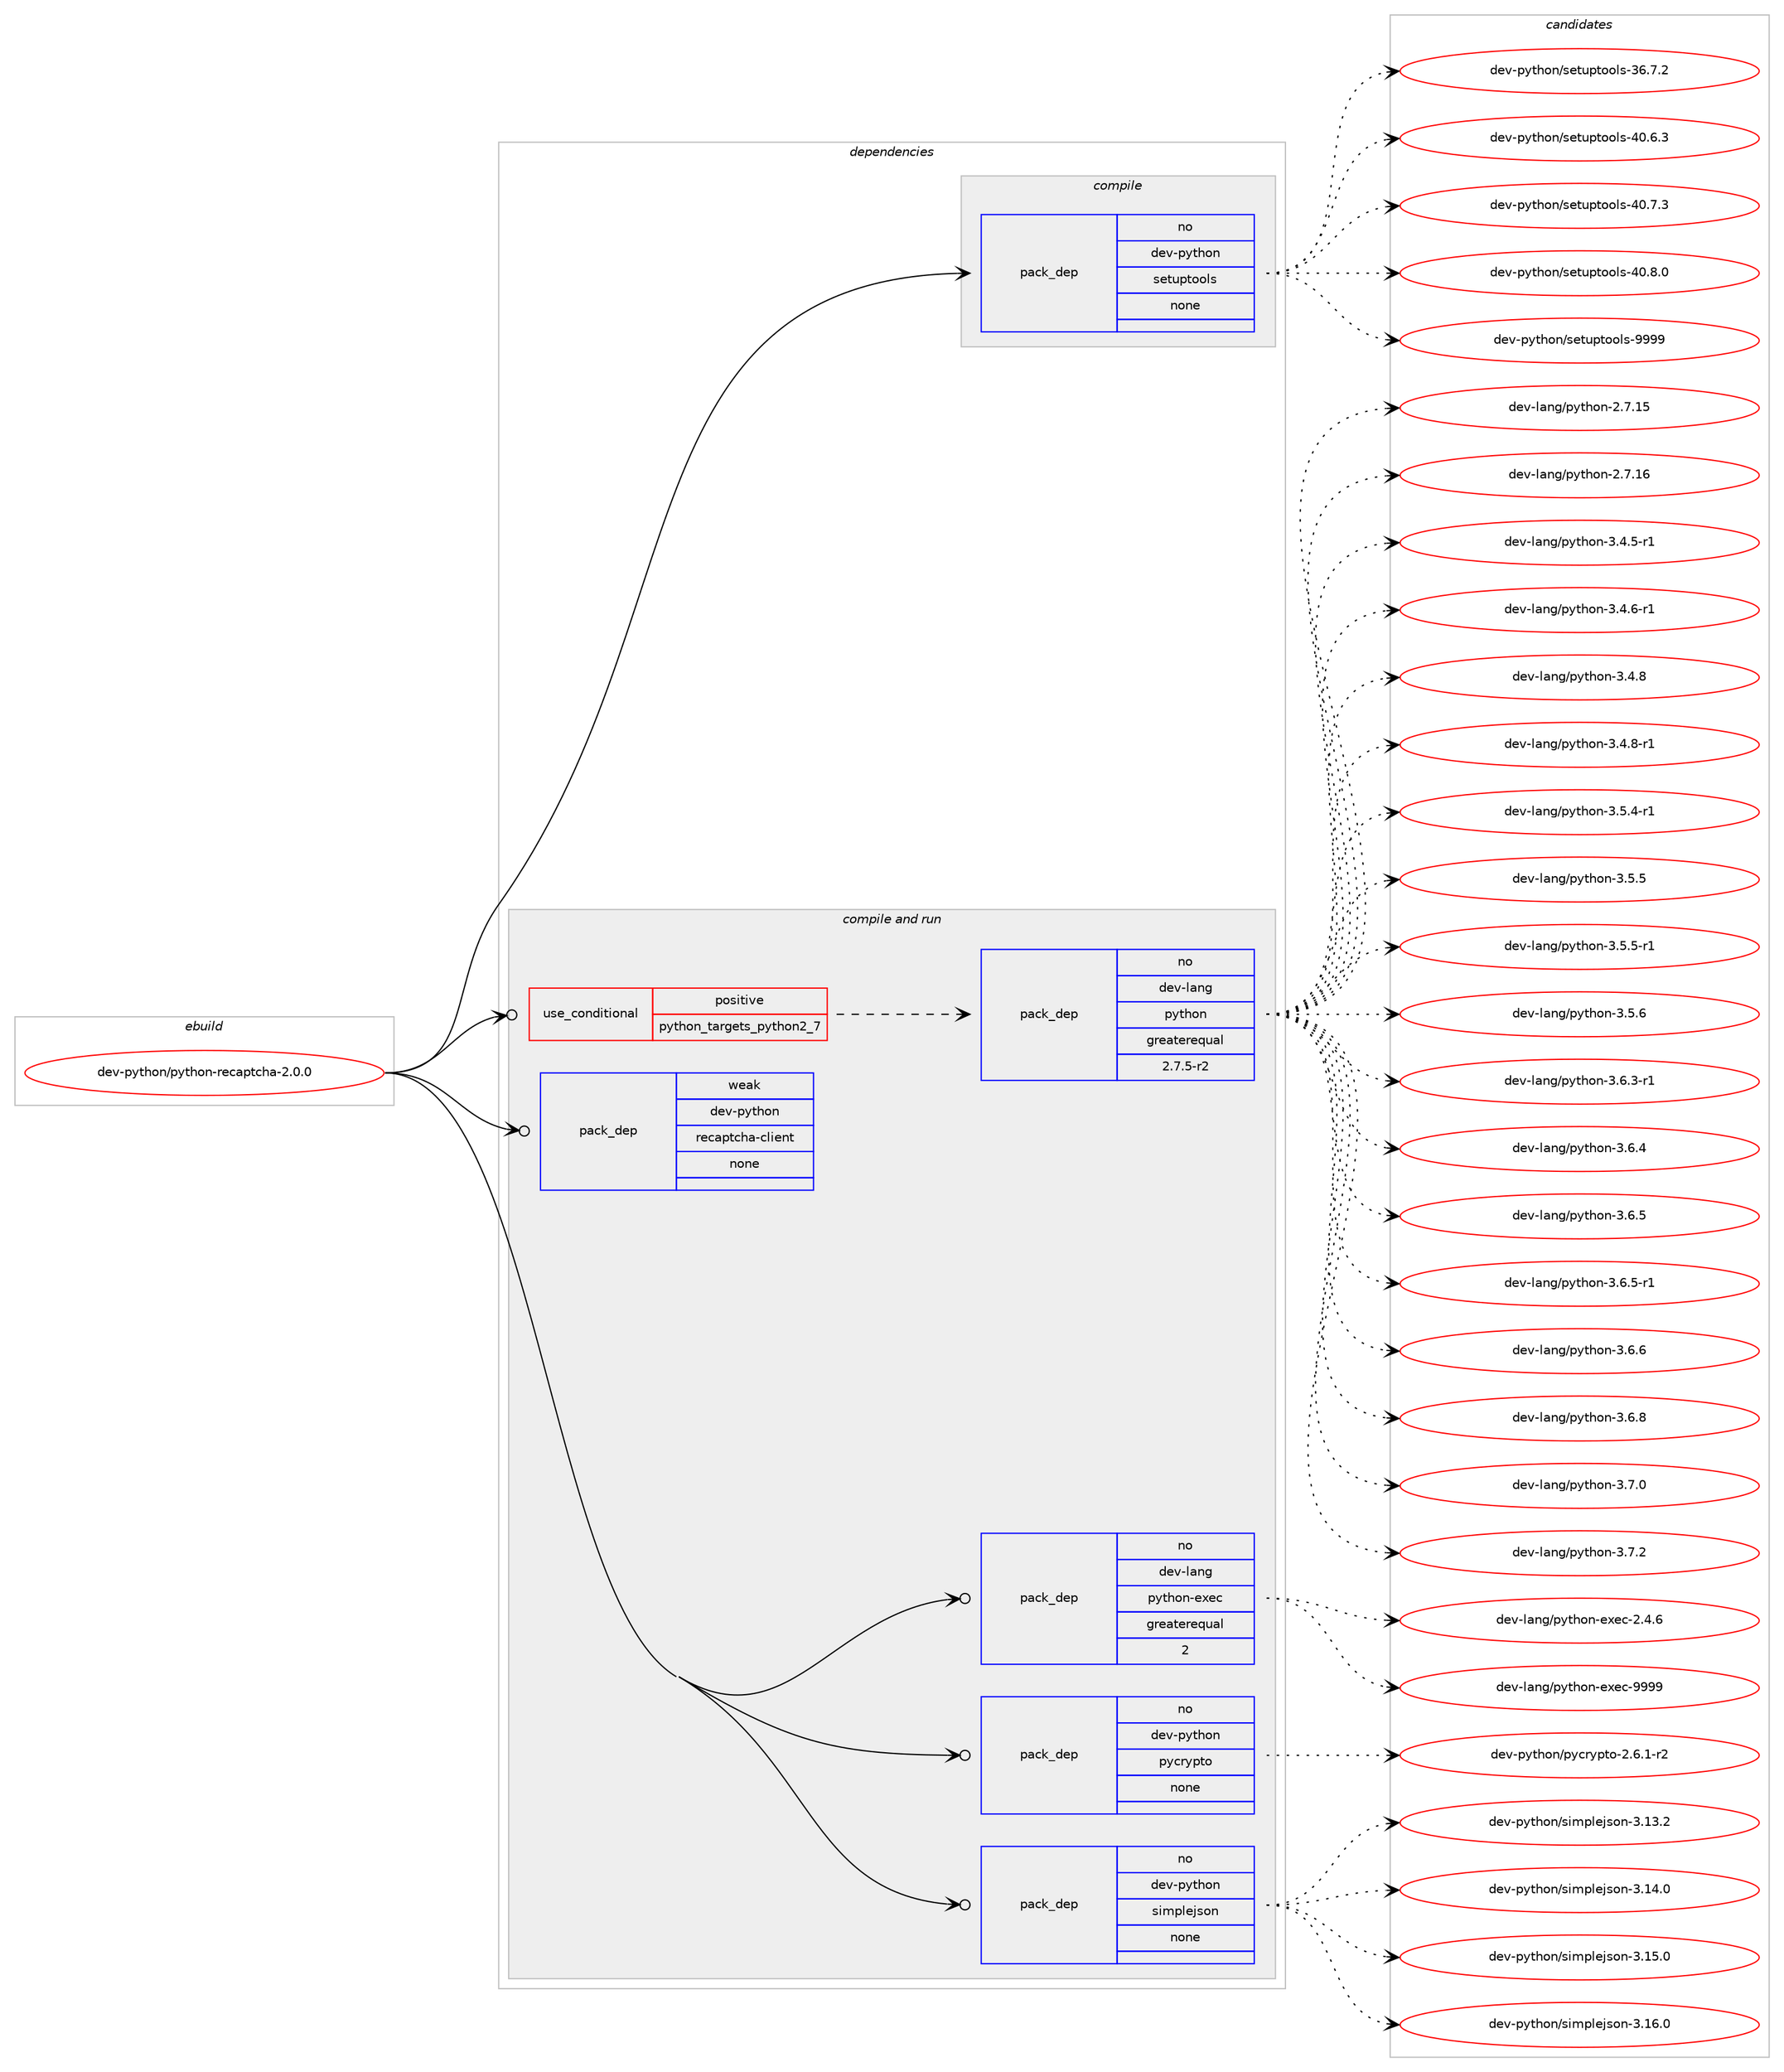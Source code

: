 digraph prolog {

# *************
# Graph options
# *************

newrank=true;
concentrate=true;
compound=true;
graph [rankdir=LR,fontname=Helvetica,fontsize=10,ranksep=1.5];#, ranksep=2.5, nodesep=0.2];
edge  [arrowhead=vee];
node  [fontname=Helvetica,fontsize=10];

# **********
# The ebuild
# **********

subgraph cluster_leftcol {
color=gray;
rank=same;
label=<<i>ebuild</i>>;
id [label="dev-python/python-recaptcha-2.0.0", color=red, width=4, href="../dev-python/python-recaptcha-2.0.0.svg"];
}

# ****************
# The dependencies
# ****************

subgraph cluster_midcol {
color=gray;
label=<<i>dependencies</i>>;
subgraph cluster_compile {
fillcolor="#eeeeee";
style=filled;
label=<<i>compile</i>>;
subgraph pack1030080 {
dependency1436409 [label=<<TABLE BORDER="0" CELLBORDER="1" CELLSPACING="0" CELLPADDING="4" WIDTH="220"><TR><TD ROWSPAN="6" CELLPADDING="30">pack_dep</TD></TR><TR><TD WIDTH="110">no</TD></TR><TR><TD>dev-python</TD></TR><TR><TD>setuptools</TD></TR><TR><TD>none</TD></TR><TR><TD></TD></TR></TABLE>>, shape=none, color=blue];
}
id:e -> dependency1436409:w [weight=20,style="solid",arrowhead="vee"];
}
subgraph cluster_compileandrun {
fillcolor="#eeeeee";
style=filled;
label=<<i>compile and run</i>>;
subgraph cond382975 {
dependency1436410 [label=<<TABLE BORDER="0" CELLBORDER="1" CELLSPACING="0" CELLPADDING="4"><TR><TD ROWSPAN="3" CELLPADDING="10">use_conditional</TD></TR><TR><TD>positive</TD></TR><TR><TD>python_targets_python2_7</TD></TR></TABLE>>, shape=none, color=red];
subgraph pack1030081 {
dependency1436411 [label=<<TABLE BORDER="0" CELLBORDER="1" CELLSPACING="0" CELLPADDING="4" WIDTH="220"><TR><TD ROWSPAN="6" CELLPADDING="30">pack_dep</TD></TR><TR><TD WIDTH="110">no</TD></TR><TR><TD>dev-lang</TD></TR><TR><TD>python</TD></TR><TR><TD>greaterequal</TD></TR><TR><TD>2.7.5-r2</TD></TR></TABLE>>, shape=none, color=blue];
}
dependency1436410:e -> dependency1436411:w [weight=20,style="dashed",arrowhead="vee"];
}
id:e -> dependency1436410:w [weight=20,style="solid",arrowhead="odotvee"];
subgraph pack1030082 {
dependency1436412 [label=<<TABLE BORDER="0" CELLBORDER="1" CELLSPACING="0" CELLPADDING="4" WIDTH="220"><TR><TD ROWSPAN="6" CELLPADDING="30">pack_dep</TD></TR><TR><TD WIDTH="110">no</TD></TR><TR><TD>dev-lang</TD></TR><TR><TD>python-exec</TD></TR><TR><TD>greaterequal</TD></TR><TR><TD>2</TD></TR></TABLE>>, shape=none, color=blue];
}
id:e -> dependency1436412:w [weight=20,style="solid",arrowhead="odotvee"];
subgraph pack1030083 {
dependency1436413 [label=<<TABLE BORDER="0" CELLBORDER="1" CELLSPACING="0" CELLPADDING="4" WIDTH="220"><TR><TD ROWSPAN="6" CELLPADDING="30">pack_dep</TD></TR><TR><TD WIDTH="110">no</TD></TR><TR><TD>dev-python</TD></TR><TR><TD>pycrypto</TD></TR><TR><TD>none</TD></TR><TR><TD></TD></TR></TABLE>>, shape=none, color=blue];
}
id:e -> dependency1436413:w [weight=20,style="solid",arrowhead="odotvee"];
subgraph pack1030084 {
dependency1436414 [label=<<TABLE BORDER="0" CELLBORDER="1" CELLSPACING="0" CELLPADDING="4" WIDTH="220"><TR><TD ROWSPAN="6" CELLPADDING="30">pack_dep</TD></TR><TR><TD WIDTH="110">no</TD></TR><TR><TD>dev-python</TD></TR><TR><TD>simplejson</TD></TR><TR><TD>none</TD></TR><TR><TD></TD></TR></TABLE>>, shape=none, color=blue];
}
id:e -> dependency1436414:w [weight=20,style="solid",arrowhead="odotvee"];
subgraph pack1030085 {
dependency1436415 [label=<<TABLE BORDER="0" CELLBORDER="1" CELLSPACING="0" CELLPADDING="4" WIDTH="220"><TR><TD ROWSPAN="6" CELLPADDING="30">pack_dep</TD></TR><TR><TD WIDTH="110">weak</TD></TR><TR><TD>dev-python</TD></TR><TR><TD>recaptcha-client</TD></TR><TR><TD>none</TD></TR><TR><TD></TD></TR></TABLE>>, shape=none, color=blue];
}
id:e -> dependency1436415:w [weight=20,style="solid",arrowhead="odotvee"];
}
subgraph cluster_run {
fillcolor="#eeeeee";
style=filled;
label=<<i>run</i>>;
}
}

# **************
# The candidates
# **************

subgraph cluster_choices {
rank=same;
color=gray;
label=<<i>candidates</i>>;

subgraph choice1030080 {
color=black;
nodesep=1;
choice100101118451121211161041111104711510111611711211611111110811545515446554650 [label="dev-python/setuptools-36.7.2", color=red, width=4,href="../dev-python/setuptools-36.7.2.svg"];
choice100101118451121211161041111104711510111611711211611111110811545524846544651 [label="dev-python/setuptools-40.6.3", color=red, width=4,href="../dev-python/setuptools-40.6.3.svg"];
choice100101118451121211161041111104711510111611711211611111110811545524846554651 [label="dev-python/setuptools-40.7.3", color=red, width=4,href="../dev-python/setuptools-40.7.3.svg"];
choice100101118451121211161041111104711510111611711211611111110811545524846564648 [label="dev-python/setuptools-40.8.0", color=red, width=4,href="../dev-python/setuptools-40.8.0.svg"];
choice10010111845112121116104111110471151011161171121161111111081154557575757 [label="dev-python/setuptools-9999", color=red, width=4,href="../dev-python/setuptools-9999.svg"];
dependency1436409:e -> choice100101118451121211161041111104711510111611711211611111110811545515446554650:w [style=dotted,weight="100"];
dependency1436409:e -> choice100101118451121211161041111104711510111611711211611111110811545524846544651:w [style=dotted,weight="100"];
dependency1436409:e -> choice100101118451121211161041111104711510111611711211611111110811545524846554651:w [style=dotted,weight="100"];
dependency1436409:e -> choice100101118451121211161041111104711510111611711211611111110811545524846564648:w [style=dotted,weight="100"];
dependency1436409:e -> choice10010111845112121116104111110471151011161171121161111111081154557575757:w [style=dotted,weight="100"];
}
subgraph choice1030081 {
color=black;
nodesep=1;
choice10010111845108971101034711212111610411111045504655464953 [label="dev-lang/python-2.7.15", color=red, width=4,href="../dev-lang/python-2.7.15.svg"];
choice10010111845108971101034711212111610411111045504655464954 [label="dev-lang/python-2.7.16", color=red, width=4,href="../dev-lang/python-2.7.16.svg"];
choice1001011184510897110103471121211161041111104551465246534511449 [label="dev-lang/python-3.4.5-r1", color=red, width=4,href="../dev-lang/python-3.4.5-r1.svg"];
choice1001011184510897110103471121211161041111104551465246544511449 [label="dev-lang/python-3.4.6-r1", color=red, width=4,href="../dev-lang/python-3.4.6-r1.svg"];
choice100101118451089711010347112121116104111110455146524656 [label="dev-lang/python-3.4.8", color=red, width=4,href="../dev-lang/python-3.4.8.svg"];
choice1001011184510897110103471121211161041111104551465246564511449 [label="dev-lang/python-3.4.8-r1", color=red, width=4,href="../dev-lang/python-3.4.8-r1.svg"];
choice1001011184510897110103471121211161041111104551465346524511449 [label="dev-lang/python-3.5.4-r1", color=red, width=4,href="../dev-lang/python-3.5.4-r1.svg"];
choice100101118451089711010347112121116104111110455146534653 [label="dev-lang/python-3.5.5", color=red, width=4,href="../dev-lang/python-3.5.5.svg"];
choice1001011184510897110103471121211161041111104551465346534511449 [label="dev-lang/python-3.5.5-r1", color=red, width=4,href="../dev-lang/python-3.5.5-r1.svg"];
choice100101118451089711010347112121116104111110455146534654 [label="dev-lang/python-3.5.6", color=red, width=4,href="../dev-lang/python-3.5.6.svg"];
choice1001011184510897110103471121211161041111104551465446514511449 [label="dev-lang/python-3.6.3-r1", color=red, width=4,href="../dev-lang/python-3.6.3-r1.svg"];
choice100101118451089711010347112121116104111110455146544652 [label="dev-lang/python-3.6.4", color=red, width=4,href="../dev-lang/python-3.6.4.svg"];
choice100101118451089711010347112121116104111110455146544653 [label="dev-lang/python-3.6.5", color=red, width=4,href="../dev-lang/python-3.6.5.svg"];
choice1001011184510897110103471121211161041111104551465446534511449 [label="dev-lang/python-3.6.5-r1", color=red, width=4,href="../dev-lang/python-3.6.5-r1.svg"];
choice100101118451089711010347112121116104111110455146544654 [label="dev-lang/python-3.6.6", color=red, width=4,href="../dev-lang/python-3.6.6.svg"];
choice100101118451089711010347112121116104111110455146544656 [label="dev-lang/python-3.6.8", color=red, width=4,href="../dev-lang/python-3.6.8.svg"];
choice100101118451089711010347112121116104111110455146554648 [label="dev-lang/python-3.7.0", color=red, width=4,href="../dev-lang/python-3.7.0.svg"];
choice100101118451089711010347112121116104111110455146554650 [label="dev-lang/python-3.7.2", color=red, width=4,href="../dev-lang/python-3.7.2.svg"];
dependency1436411:e -> choice10010111845108971101034711212111610411111045504655464953:w [style=dotted,weight="100"];
dependency1436411:e -> choice10010111845108971101034711212111610411111045504655464954:w [style=dotted,weight="100"];
dependency1436411:e -> choice1001011184510897110103471121211161041111104551465246534511449:w [style=dotted,weight="100"];
dependency1436411:e -> choice1001011184510897110103471121211161041111104551465246544511449:w [style=dotted,weight="100"];
dependency1436411:e -> choice100101118451089711010347112121116104111110455146524656:w [style=dotted,weight="100"];
dependency1436411:e -> choice1001011184510897110103471121211161041111104551465246564511449:w [style=dotted,weight="100"];
dependency1436411:e -> choice1001011184510897110103471121211161041111104551465346524511449:w [style=dotted,weight="100"];
dependency1436411:e -> choice100101118451089711010347112121116104111110455146534653:w [style=dotted,weight="100"];
dependency1436411:e -> choice1001011184510897110103471121211161041111104551465346534511449:w [style=dotted,weight="100"];
dependency1436411:e -> choice100101118451089711010347112121116104111110455146534654:w [style=dotted,weight="100"];
dependency1436411:e -> choice1001011184510897110103471121211161041111104551465446514511449:w [style=dotted,weight="100"];
dependency1436411:e -> choice100101118451089711010347112121116104111110455146544652:w [style=dotted,weight="100"];
dependency1436411:e -> choice100101118451089711010347112121116104111110455146544653:w [style=dotted,weight="100"];
dependency1436411:e -> choice1001011184510897110103471121211161041111104551465446534511449:w [style=dotted,weight="100"];
dependency1436411:e -> choice100101118451089711010347112121116104111110455146544654:w [style=dotted,weight="100"];
dependency1436411:e -> choice100101118451089711010347112121116104111110455146544656:w [style=dotted,weight="100"];
dependency1436411:e -> choice100101118451089711010347112121116104111110455146554648:w [style=dotted,weight="100"];
dependency1436411:e -> choice100101118451089711010347112121116104111110455146554650:w [style=dotted,weight="100"];
}
subgraph choice1030082 {
color=black;
nodesep=1;
choice1001011184510897110103471121211161041111104510112010199455046524654 [label="dev-lang/python-exec-2.4.6", color=red, width=4,href="../dev-lang/python-exec-2.4.6.svg"];
choice10010111845108971101034711212111610411111045101120101994557575757 [label="dev-lang/python-exec-9999", color=red, width=4,href="../dev-lang/python-exec-9999.svg"];
dependency1436412:e -> choice1001011184510897110103471121211161041111104510112010199455046524654:w [style=dotted,weight="100"];
dependency1436412:e -> choice10010111845108971101034711212111610411111045101120101994557575757:w [style=dotted,weight="100"];
}
subgraph choice1030083 {
color=black;
nodesep=1;
choice1001011184511212111610411111047112121991141211121161114550465446494511450 [label="dev-python/pycrypto-2.6.1-r2", color=red, width=4,href="../dev-python/pycrypto-2.6.1-r2.svg"];
dependency1436413:e -> choice1001011184511212111610411111047112121991141211121161114550465446494511450:w [style=dotted,weight="100"];
}
subgraph choice1030084 {
color=black;
nodesep=1;
choice100101118451121211161041111104711510510911210810110611511111045514649514650 [label="dev-python/simplejson-3.13.2", color=red, width=4,href="../dev-python/simplejson-3.13.2.svg"];
choice100101118451121211161041111104711510510911210810110611511111045514649524648 [label="dev-python/simplejson-3.14.0", color=red, width=4,href="../dev-python/simplejson-3.14.0.svg"];
choice100101118451121211161041111104711510510911210810110611511111045514649534648 [label="dev-python/simplejson-3.15.0", color=red, width=4,href="../dev-python/simplejson-3.15.0.svg"];
choice100101118451121211161041111104711510510911210810110611511111045514649544648 [label="dev-python/simplejson-3.16.0", color=red, width=4,href="../dev-python/simplejson-3.16.0.svg"];
dependency1436414:e -> choice100101118451121211161041111104711510510911210810110611511111045514649514650:w [style=dotted,weight="100"];
dependency1436414:e -> choice100101118451121211161041111104711510510911210810110611511111045514649524648:w [style=dotted,weight="100"];
dependency1436414:e -> choice100101118451121211161041111104711510510911210810110611511111045514649534648:w [style=dotted,weight="100"];
dependency1436414:e -> choice100101118451121211161041111104711510510911210810110611511111045514649544648:w [style=dotted,weight="100"];
}
subgraph choice1030085 {
color=black;
nodesep=1;
}
}

}
